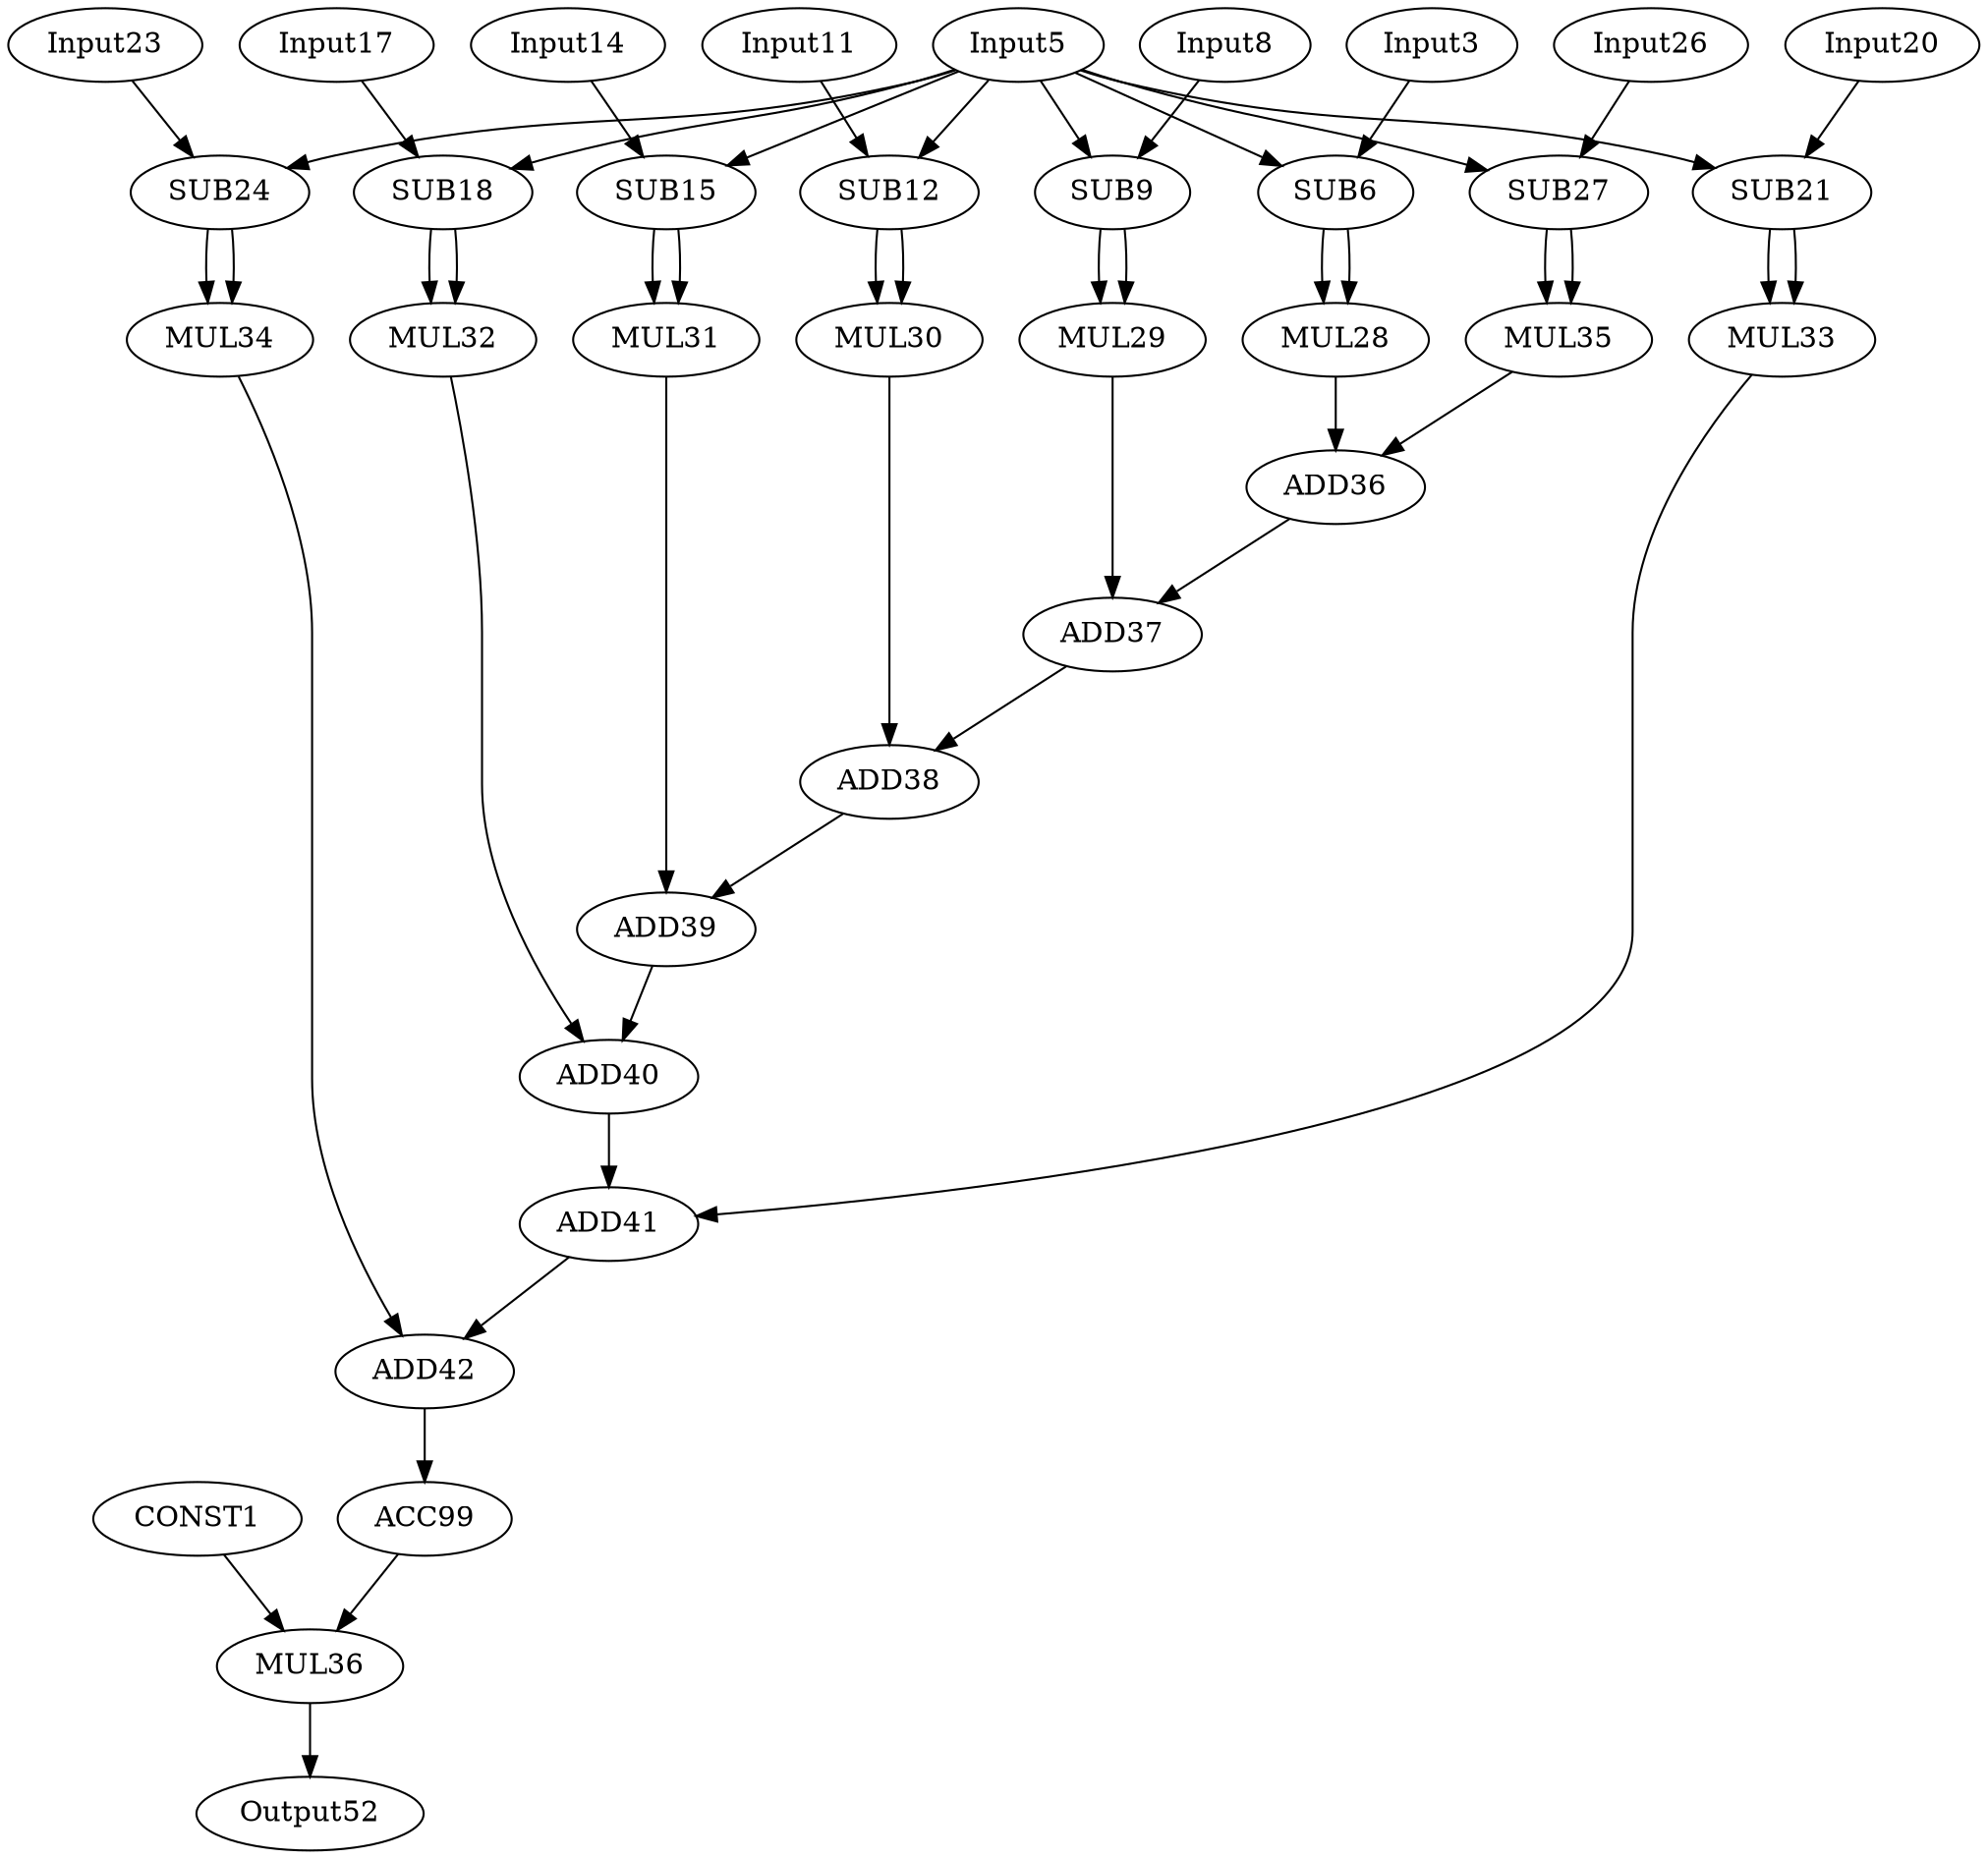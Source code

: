Digraph G {
Input3[opcode=input, ref_name="A0", size=6050, offset="0, 0", pattern="2, 55, 2, 55"];
Input5[opcode=input, ref_name="Mean", size=8, offset="0, 0", pattern="0, 55, 0, 55"];
SUB6[opcode=fsub];
Input8[opcode=input, ref_name="A1", size=6050, offset="0, 0", pattern="2, 55, 2, 55"];
SUB9[opcode=fsub];
Input11[opcode=input, ref_name="A2", size=6050, offset="0, 0", pattern="2, 55, 2, 55"];
SUB12[opcode=fsub];
Input14[opcode=input, ref_name="A3", size=6050, offset="0, 0", pattern="2, 55, 2, 55"];
SUB15[opcode=fsub];
Input17[opcode=input, ref_name="A4", size=6050, offset="0, 0", pattern="2, 55, 2, 55"];
SUB18[opcode=fsub];
Input20[opcode=input, ref_name="A5", size=6050, offset="0, 0", pattern="2, 55, 2, 55"];
SUB21[opcode=fsub];
Input23[opcode=input, ref_name="A6", size=6050, offset="0, 0", pattern="2, 55, 2, 55"];
SUB24[opcode=fsub];
Input26[opcode=input, ref_name="A7", size=6050, offset="0, 0", pattern="2, 55, 2, 55"];
SUB27[opcode=fsub];
MUL28[opcode=fmul];
MUL29[opcode=fmul];
MUL30[opcode=fmul];
MUL31[opcode=fmul];
MUL32[opcode=fmul];
MUL33[opcode=fmul];
MUL34[opcode=fmul];
MUL35[opcode=fmul];
MUL36[opcode=fmul];
ADD36[opcode=fadd];
ADD37[opcode=fadd];
ADD38[opcode=fadd];
ADD39[opcode=fadd];
ADD40[opcode=fadd];
ADD41[opcode=fadd];
ADD42[opcode=fadd];
CONST1[opcode=const, value=693];
Output52[opcode=output, ref_name="res", size=4, offset="0, 0", pattern="0, 55, 0, 55"];
ACC99[opcode=facc, acc_params="0, 3025, 1, 1", acc_first=1];
Input3->SUB6[operand=0];
Input5->SUB27[operand=1];
Input5->SUB24[operand=1];
Input5->SUB21[operand=1];
Input5->SUB18[operand=1];
Input5->SUB15[operand=1];
Input5->SUB12[operand=1];
Input5->SUB9[operand=1];
Input5->SUB6[operand=1];
SUB6->MUL28[operand=0];
SUB6->MUL28[operand=1];
Input8->SUB9[operand=0];
SUB9->MUL29[operand=0];
SUB9->MUL29[operand=1];
Input11->SUB12[operand=0];
SUB12->MUL30[operand=0];
SUB12->MUL30[operand=1];
Input14->SUB15[operand=0];
SUB15->MUL31[operand=0];
SUB15->MUL31[operand=1];
Input17->SUB18[operand=0];
SUB18->MUL32[operand=0];
SUB18->MUL32[operand=1];
Input20->SUB21[operand=0];
SUB21->MUL33[operand=0];
SUB21->MUL33[operand=1];
Input23->SUB24[operand=0];
SUB24->MUL34[operand=0];
SUB24->MUL34[operand=1];
Input26->SUB27[operand=0];
SUB27->MUL35[operand=0];
SUB27->MUL35[operand=1];
MUL28->ADD36[operand=0];
MUL29->ADD37[operand=1];
MUL30->ADD38[operand=1];
MUL31->ADD39[operand=1];
MUL32->ADD40[operand=1];
MUL33->ADD41[operand=1];
MUL34->ADD42[operand=1];
ADD36->ADD37[operand=0];
ADD37->ADD38[operand=0];
ADD38->ADD39[operand=0];
ADD39->ADD40[operand=0];
ADD40->ADD41[operand=0];
ADD41->ADD42[operand=0];
MUL35->ADD36[operand=1];
ADD42->ACC99[operand=0];
ACC99->MUL36[operand=0];
CONST1->MUL36[operand=1];
MUL36->Output52[operand=0];
}
